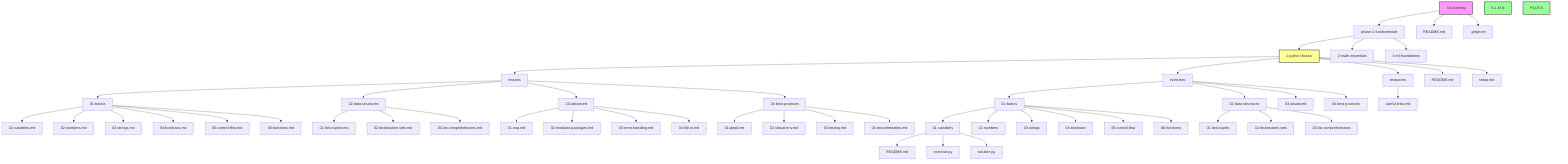 graph TD
    A[AI-Learning] --> B[phase-1-fundamentals]
    A --> README.md
    A --> .gitignore
    
    B --> C[1-python-basics]
    B --> D[2-math-essentials]
    B --> E[3-ml-foundations]
    
    C --> F[lessons]
    C --> G[exercises]
    C --> H[resources]
    C --> I[README.md]
    C --> J[setup.md]
    
    F --> K[01-basics]
    K --> K1[01-variables.md]
    K --> K2[02-numbers.md]
    K --> K3[03-strings.md]
    K --> K4[04-booleans.md]
    K --> K5[05-control-flow.md]
    K --> K6[06-functions.md]
    
    F --> L[02-data-structures]
    L --> L1[01-lists-tuples.md]
    L --> L2[02-dictionaries-sets.md]
    L --> L3[03-list-comprehensions.md]
    
    F --> M[03-advanced]
    M --> M1[01-oop.md]
    M --> M2[02-modules-packages.md]
    M --> M3[03-error-handling.md]
    M --> M4[04-file-io.md]
    
    F --> N[04-best-practices]
    N --> N1[01-pep8.md]
    N --> N2[02-virtual-env.md]
    N --> N3[03-testing.md]
    N --> N4[04-documentation.md]
    
    G --> P[01-basics]
    P --> P1[01-variables]
    P --> P2[02-numbers]
    P --> P3[03-strings]
    P --> P4[04-booleans]
    P --> P5[05-control-flow]
    P --> P6[06-functions]
    
    G --> Q[02-data-structures]
    Q --> Q1[01-lists-tuples]
    Q --> Q2[02-dictionaries-sets]
    Q --> Q3[03-list-comprehensions]
    
    G --> R[03-advanced]
    G --> S[04-best-practices]
    
    P1 --> U1[README.md]
    P1 --> U2[exercise.py]
    P1 --> U3[solution.py]
    
    H --> Y[useful-links.md]

    style A fill:#f9f,stroke:#333,stroke-width:2px
    style C fill:#ff9,stroke:#333,stroke-width:2px
    style K,L,M,N fill:#9f9,stroke:#333,stroke-width:2px
    style P,Q,R,S fill:#9f9,stroke:#333,stroke-width:2px